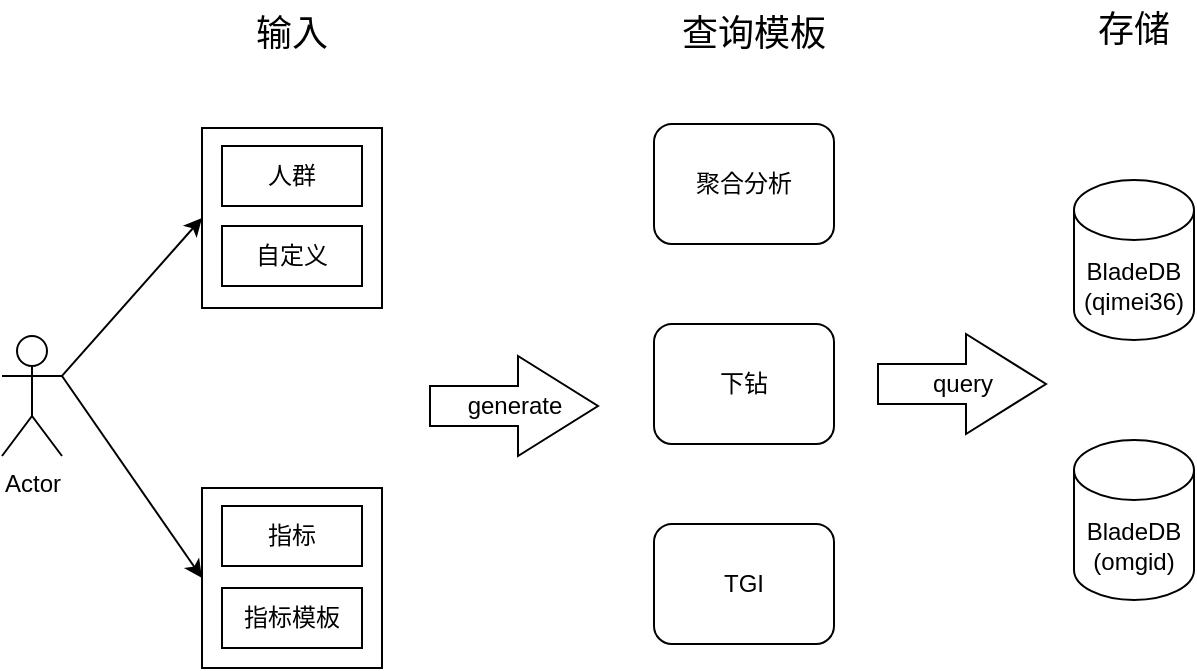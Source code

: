 <mxfile version="17.4.6" type="github">
  <diagram id="2bqcgiyvNj0rg7tnNq0Y" name="Page-1">
    <mxGraphModel dx="2075" dy="809" grid="1" gridSize="10" guides="1" tooltips="1" connect="1" arrows="1" fold="1" page="1" pageScale="1" pageWidth="827" pageHeight="1169" math="0" shadow="0">
      <root>
        <mxCell id="0" />
        <mxCell id="1" parent="0" />
        <mxCell id="zXytNvUXBCk0Ej2Y4z_r-1" value="BladeDB&lt;br&gt;(qimei36)" style="shape=cylinder3;whiteSpace=wrap;html=1;boundedLbl=1;backgroundOutline=1;size=15;" vertex="1" parent="1">
          <mxGeometry x="440" y="338" width="60" height="80" as="geometry" />
        </mxCell>
        <mxCell id="zXytNvUXBCk0Ej2Y4z_r-2" value="BladeDB&lt;br&gt;(omgid)" style="shape=cylinder3;whiteSpace=wrap;html=1;boundedLbl=1;backgroundOutline=1;size=15;" vertex="1" parent="1">
          <mxGeometry x="440" y="468" width="60" height="80" as="geometry" />
        </mxCell>
        <mxCell id="zXytNvUXBCk0Ej2Y4z_r-3" value="Actor" style="shape=umlActor;verticalLabelPosition=bottom;verticalAlign=top;html=1;outlineConnect=0;" vertex="1" parent="1">
          <mxGeometry x="-96" y="416" width="30" height="60" as="geometry" />
        </mxCell>
        <mxCell id="zXytNvUXBCk0Ej2Y4z_r-4" value="聚合分析" style="rounded=1;whiteSpace=wrap;html=1;" vertex="1" parent="1">
          <mxGeometry x="230" y="310" width="90" height="60" as="geometry" />
        </mxCell>
        <mxCell id="zXytNvUXBCk0Ej2Y4z_r-5" value="下钻" style="rounded=1;whiteSpace=wrap;html=1;" vertex="1" parent="1">
          <mxGeometry x="230" y="410" width="90" height="60" as="geometry" />
        </mxCell>
        <mxCell id="zXytNvUXBCk0Ej2Y4z_r-6" value="TGI" style="rounded=1;whiteSpace=wrap;html=1;" vertex="1" parent="1">
          <mxGeometry x="230" y="510" width="90" height="60" as="geometry" />
        </mxCell>
        <mxCell id="zXytNvUXBCk0Ej2Y4z_r-13" value="" style="endArrow=classic;html=1;rounded=0;entryX=0;entryY=0.5;entryDx=0;entryDy=0;exitX=1;exitY=0.333;exitDx=0;exitDy=0;exitPerimeter=0;" edge="1" parent="1" source="zXytNvUXBCk0Ej2Y4z_r-3" target="zXytNvUXBCk0Ej2Y4z_r-10">
          <mxGeometry width="50" height="50" relative="1" as="geometry">
            <mxPoint x="-166" y="592" as="sourcePoint" />
            <mxPoint x="-116" y="542" as="targetPoint" />
          </mxGeometry>
        </mxCell>
        <mxCell id="zXytNvUXBCk0Ej2Y4z_r-14" value="" style="endArrow=classic;html=1;rounded=0;entryX=0;entryY=0.5;entryDx=0;entryDy=0;exitX=1;exitY=0.333;exitDx=0;exitDy=0;exitPerimeter=0;" edge="1" parent="1" source="zXytNvUXBCk0Ej2Y4z_r-3" target="zXytNvUXBCk0Ej2Y4z_r-7">
          <mxGeometry width="50" height="50" relative="1" as="geometry">
            <mxPoint x="-66" y="422" as="sourcePoint" />
            <mxPoint x="14" y="362" as="targetPoint" />
          </mxGeometry>
        </mxCell>
        <mxCell id="zXytNvUXBCk0Ej2Y4z_r-15" value="" style="group" vertex="1" connectable="0" parent="1">
          <mxGeometry x="4" y="492" width="90" height="90" as="geometry" />
        </mxCell>
        <mxCell id="zXytNvUXBCk0Ej2Y4z_r-7" value="" style="rounded=0;whiteSpace=wrap;html=1;" vertex="1" parent="zXytNvUXBCk0Ej2Y4z_r-15">
          <mxGeometry width="90" height="90" as="geometry" />
        </mxCell>
        <mxCell id="zXytNvUXBCk0Ej2Y4z_r-8" value="指标" style="rounded=0;whiteSpace=wrap;html=1;" vertex="1" parent="zXytNvUXBCk0Ej2Y4z_r-15">
          <mxGeometry x="10" y="9" width="70" height="30" as="geometry" />
        </mxCell>
        <mxCell id="zXytNvUXBCk0Ej2Y4z_r-9" value="指标模板" style="rounded=0;whiteSpace=wrap;html=1;" vertex="1" parent="zXytNvUXBCk0Ej2Y4z_r-15">
          <mxGeometry x="10" y="50" width="70" height="30" as="geometry" />
        </mxCell>
        <mxCell id="zXytNvUXBCk0Ej2Y4z_r-16" value="" style="group" vertex="1" connectable="0" parent="1">
          <mxGeometry x="4" y="312" width="90" height="90" as="geometry" />
        </mxCell>
        <mxCell id="zXytNvUXBCk0Ej2Y4z_r-10" value="" style="rounded=0;whiteSpace=wrap;html=1;" vertex="1" parent="zXytNvUXBCk0Ej2Y4z_r-16">
          <mxGeometry width="90" height="90" as="geometry" />
        </mxCell>
        <mxCell id="zXytNvUXBCk0Ej2Y4z_r-11" value="人群" style="rounded=0;whiteSpace=wrap;html=1;" vertex="1" parent="zXytNvUXBCk0Ej2Y4z_r-16">
          <mxGeometry x="10" y="9" width="70" height="30" as="geometry" />
        </mxCell>
        <mxCell id="zXytNvUXBCk0Ej2Y4z_r-12" value="自定义" style="rounded=0;whiteSpace=wrap;html=1;" vertex="1" parent="zXytNvUXBCk0Ej2Y4z_r-16">
          <mxGeometry x="10" y="49" width="70" height="30" as="geometry" />
        </mxCell>
        <mxCell id="zXytNvUXBCk0Ej2Y4z_r-18" value="输入" style="text;html=1;strokeColor=none;fillColor=none;align=center;verticalAlign=middle;whiteSpace=wrap;rounded=0;fontSize=18;" vertex="1" parent="1">
          <mxGeometry x="19" y="250" width="60" height="30" as="geometry" />
        </mxCell>
        <mxCell id="zXytNvUXBCk0Ej2Y4z_r-19" value="查询模板" style="text;html=1;strokeColor=none;fillColor=none;align=center;verticalAlign=middle;whiteSpace=wrap;rounded=0;fontSize=18;" vertex="1" parent="1">
          <mxGeometry x="240" y="250" width="80" height="30" as="geometry" />
        </mxCell>
        <mxCell id="zXytNvUXBCk0Ej2Y4z_r-20" value="存储" style="text;html=1;strokeColor=none;fillColor=none;align=center;verticalAlign=middle;whiteSpace=wrap;rounded=0;fontSize=18;" vertex="1" parent="1">
          <mxGeometry x="440" y="248" width="60" height="30" as="geometry" />
        </mxCell>
        <mxCell id="zXytNvUXBCk0Ej2Y4z_r-22" value="generate" style="html=1;shadow=0;dashed=0;align=center;verticalAlign=middle;shape=mxgraph.arrows2.arrow;dy=0.6;dx=40;notch=0;" vertex="1" parent="1">
          <mxGeometry x="118" y="426" width="84" height="50" as="geometry" />
        </mxCell>
        <mxCell id="zXytNvUXBCk0Ej2Y4z_r-23" value="query" style="html=1;shadow=0;dashed=0;align=center;verticalAlign=middle;shape=mxgraph.arrows2.arrow;dy=0.6;dx=40;notch=0;" vertex="1" parent="1">
          <mxGeometry x="342" y="415" width="84" height="50" as="geometry" />
        </mxCell>
      </root>
    </mxGraphModel>
  </diagram>
</mxfile>
